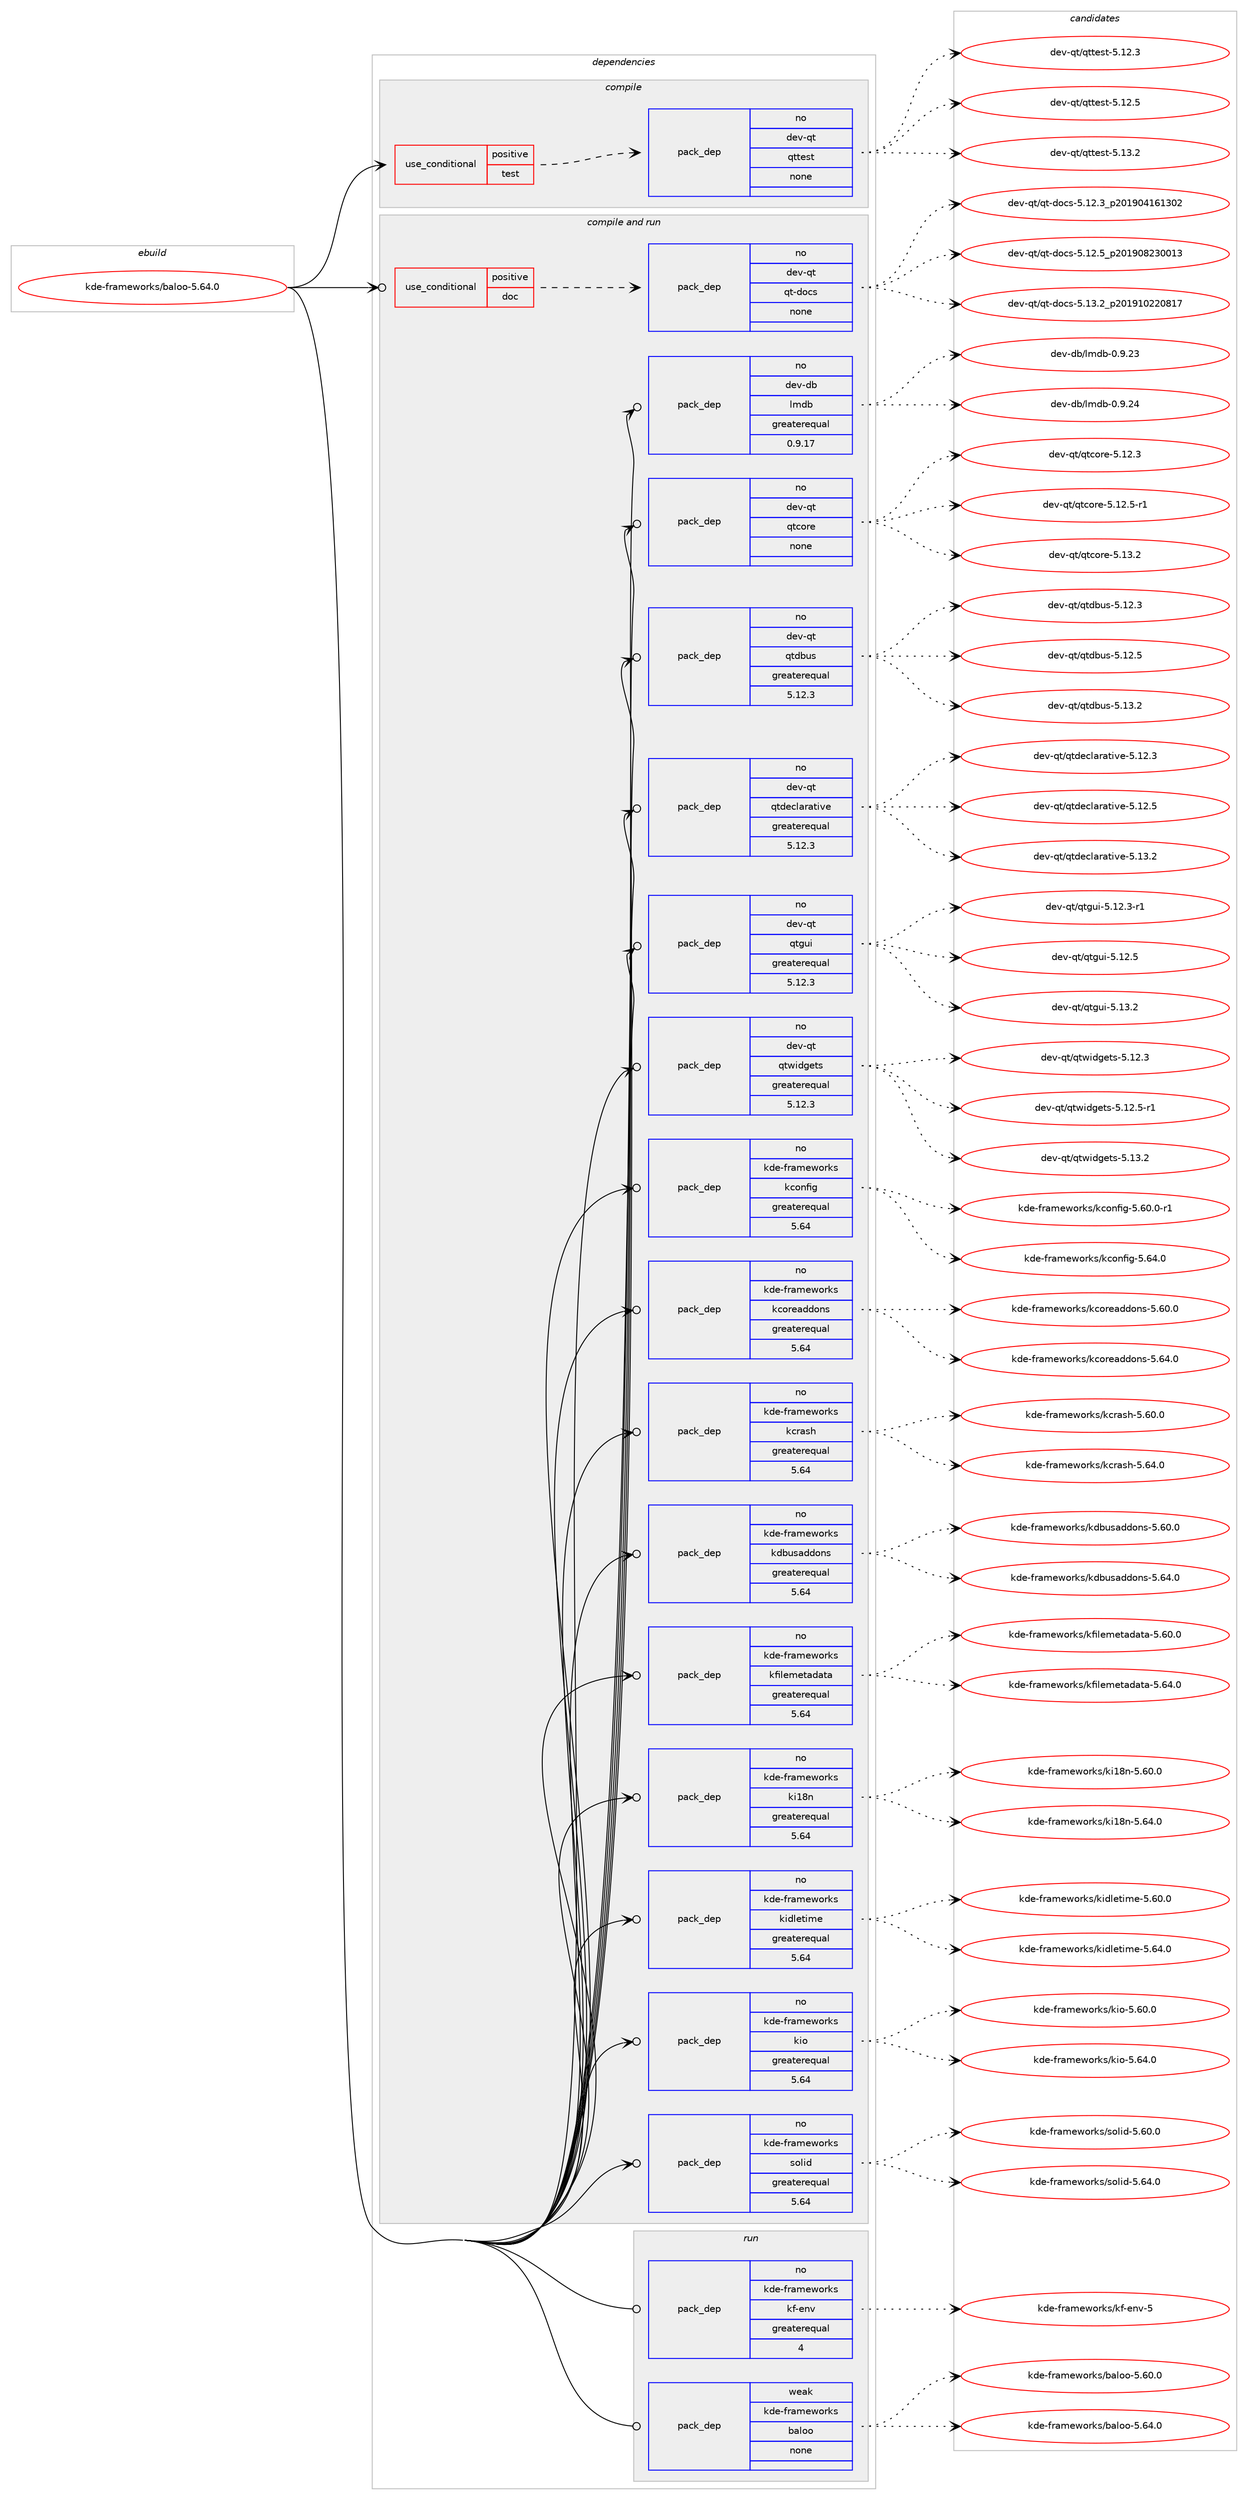 digraph prolog {

# *************
# Graph options
# *************

newrank=true;
concentrate=true;
compound=true;
graph [rankdir=LR,fontname=Helvetica,fontsize=10,ranksep=1.5];#, ranksep=2.5, nodesep=0.2];
edge  [arrowhead=vee];
node  [fontname=Helvetica,fontsize=10];

# **********
# The ebuild
# **********

subgraph cluster_leftcol {
color=gray;
rank=same;
label=<<i>ebuild</i>>;
id [label="kde-frameworks/baloo-5.64.0", color=red, width=4, href="../kde-frameworks/baloo-5.64.0.svg"];
}

# ****************
# The dependencies
# ****************

subgraph cluster_midcol {
color=gray;
label=<<i>dependencies</i>>;
subgraph cluster_compile {
fillcolor="#eeeeee";
style=filled;
label=<<i>compile</i>>;
subgraph cond187023 {
dependency763429 [label=<<TABLE BORDER="0" CELLBORDER="1" CELLSPACING="0" CELLPADDING="4"><TR><TD ROWSPAN="3" CELLPADDING="10">use_conditional</TD></TR><TR><TD>positive</TD></TR><TR><TD>test</TD></TR></TABLE>>, shape=none, color=red];
subgraph pack563290 {
dependency763430 [label=<<TABLE BORDER="0" CELLBORDER="1" CELLSPACING="0" CELLPADDING="4" WIDTH="220"><TR><TD ROWSPAN="6" CELLPADDING="30">pack_dep</TD></TR><TR><TD WIDTH="110">no</TD></TR><TR><TD>dev-qt</TD></TR><TR><TD>qttest</TD></TR><TR><TD>none</TD></TR><TR><TD></TD></TR></TABLE>>, shape=none, color=blue];
}
dependency763429:e -> dependency763430:w [weight=20,style="dashed",arrowhead="vee"];
}
id:e -> dependency763429:w [weight=20,style="solid",arrowhead="vee"];
}
subgraph cluster_compileandrun {
fillcolor="#eeeeee";
style=filled;
label=<<i>compile and run</i>>;
subgraph cond187024 {
dependency763431 [label=<<TABLE BORDER="0" CELLBORDER="1" CELLSPACING="0" CELLPADDING="4"><TR><TD ROWSPAN="3" CELLPADDING="10">use_conditional</TD></TR><TR><TD>positive</TD></TR><TR><TD>doc</TD></TR></TABLE>>, shape=none, color=red];
subgraph pack563291 {
dependency763432 [label=<<TABLE BORDER="0" CELLBORDER="1" CELLSPACING="0" CELLPADDING="4" WIDTH="220"><TR><TD ROWSPAN="6" CELLPADDING="30">pack_dep</TD></TR><TR><TD WIDTH="110">no</TD></TR><TR><TD>dev-qt</TD></TR><TR><TD>qt-docs</TD></TR><TR><TD>none</TD></TR><TR><TD></TD></TR></TABLE>>, shape=none, color=blue];
}
dependency763431:e -> dependency763432:w [weight=20,style="dashed",arrowhead="vee"];
}
id:e -> dependency763431:w [weight=20,style="solid",arrowhead="odotvee"];
subgraph pack563292 {
dependency763433 [label=<<TABLE BORDER="0" CELLBORDER="1" CELLSPACING="0" CELLPADDING="4" WIDTH="220"><TR><TD ROWSPAN="6" CELLPADDING="30">pack_dep</TD></TR><TR><TD WIDTH="110">no</TD></TR><TR><TD>dev-db</TD></TR><TR><TD>lmdb</TD></TR><TR><TD>greaterequal</TD></TR><TR><TD>0.9.17</TD></TR></TABLE>>, shape=none, color=blue];
}
id:e -> dependency763433:w [weight=20,style="solid",arrowhead="odotvee"];
subgraph pack563293 {
dependency763434 [label=<<TABLE BORDER="0" CELLBORDER="1" CELLSPACING="0" CELLPADDING="4" WIDTH="220"><TR><TD ROWSPAN="6" CELLPADDING="30">pack_dep</TD></TR><TR><TD WIDTH="110">no</TD></TR><TR><TD>dev-qt</TD></TR><TR><TD>qtcore</TD></TR><TR><TD>none</TD></TR><TR><TD></TD></TR></TABLE>>, shape=none, color=blue];
}
id:e -> dependency763434:w [weight=20,style="solid",arrowhead="odotvee"];
subgraph pack563294 {
dependency763435 [label=<<TABLE BORDER="0" CELLBORDER="1" CELLSPACING="0" CELLPADDING="4" WIDTH="220"><TR><TD ROWSPAN="6" CELLPADDING="30">pack_dep</TD></TR><TR><TD WIDTH="110">no</TD></TR><TR><TD>dev-qt</TD></TR><TR><TD>qtdbus</TD></TR><TR><TD>greaterequal</TD></TR><TR><TD>5.12.3</TD></TR></TABLE>>, shape=none, color=blue];
}
id:e -> dependency763435:w [weight=20,style="solid",arrowhead="odotvee"];
subgraph pack563295 {
dependency763436 [label=<<TABLE BORDER="0" CELLBORDER="1" CELLSPACING="0" CELLPADDING="4" WIDTH="220"><TR><TD ROWSPAN="6" CELLPADDING="30">pack_dep</TD></TR><TR><TD WIDTH="110">no</TD></TR><TR><TD>dev-qt</TD></TR><TR><TD>qtdeclarative</TD></TR><TR><TD>greaterequal</TD></TR><TR><TD>5.12.3</TD></TR></TABLE>>, shape=none, color=blue];
}
id:e -> dependency763436:w [weight=20,style="solid",arrowhead="odotvee"];
subgraph pack563296 {
dependency763437 [label=<<TABLE BORDER="0" CELLBORDER="1" CELLSPACING="0" CELLPADDING="4" WIDTH="220"><TR><TD ROWSPAN="6" CELLPADDING="30">pack_dep</TD></TR><TR><TD WIDTH="110">no</TD></TR><TR><TD>dev-qt</TD></TR><TR><TD>qtgui</TD></TR><TR><TD>greaterequal</TD></TR><TR><TD>5.12.3</TD></TR></TABLE>>, shape=none, color=blue];
}
id:e -> dependency763437:w [weight=20,style="solid",arrowhead="odotvee"];
subgraph pack563297 {
dependency763438 [label=<<TABLE BORDER="0" CELLBORDER="1" CELLSPACING="0" CELLPADDING="4" WIDTH="220"><TR><TD ROWSPAN="6" CELLPADDING="30">pack_dep</TD></TR><TR><TD WIDTH="110">no</TD></TR><TR><TD>dev-qt</TD></TR><TR><TD>qtwidgets</TD></TR><TR><TD>greaterequal</TD></TR><TR><TD>5.12.3</TD></TR></TABLE>>, shape=none, color=blue];
}
id:e -> dependency763438:w [weight=20,style="solid",arrowhead="odotvee"];
subgraph pack563298 {
dependency763439 [label=<<TABLE BORDER="0" CELLBORDER="1" CELLSPACING="0" CELLPADDING="4" WIDTH="220"><TR><TD ROWSPAN="6" CELLPADDING="30">pack_dep</TD></TR><TR><TD WIDTH="110">no</TD></TR><TR><TD>kde-frameworks</TD></TR><TR><TD>kconfig</TD></TR><TR><TD>greaterequal</TD></TR><TR><TD>5.64</TD></TR></TABLE>>, shape=none, color=blue];
}
id:e -> dependency763439:w [weight=20,style="solid",arrowhead="odotvee"];
subgraph pack563299 {
dependency763440 [label=<<TABLE BORDER="0" CELLBORDER="1" CELLSPACING="0" CELLPADDING="4" WIDTH="220"><TR><TD ROWSPAN="6" CELLPADDING="30">pack_dep</TD></TR><TR><TD WIDTH="110">no</TD></TR><TR><TD>kde-frameworks</TD></TR><TR><TD>kcoreaddons</TD></TR><TR><TD>greaterequal</TD></TR><TR><TD>5.64</TD></TR></TABLE>>, shape=none, color=blue];
}
id:e -> dependency763440:w [weight=20,style="solid",arrowhead="odotvee"];
subgraph pack563300 {
dependency763441 [label=<<TABLE BORDER="0" CELLBORDER="1" CELLSPACING="0" CELLPADDING="4" WIDTH="220"><TR><TD ROWSPAN="6" CELLPADDING="30">pack_dep</TD></TR><TR><TD WIDTH="110">no</TD></TR><TR><TD>kde-frameworks</TD></TR><TR><TD>kcrash</TD></TR><TR><TD>greaterequal</TD></TR><TR><TD>5.64</TD></TR></TABLE>>, shape=none, color=blue];
}
id:e -> dependency763441:w [weight=20,style="solid",arrowhead="odotvee"];
subgraph pack563301 {
dependency763442 [label=<<TABLE BORDER="0" CELLBORDER="1" CELLSPACING="0" CELLPADDING="4" WIDTH="220"><TR><TD ROWSPAN="6" CELLPADDING="30">pack_dep</TD></TR><TR><TD WIDTH="110">no</TD></TR><TR><TD>kde-frameworks</TD></TR><TR><TD>kdbusaddons</TD></TR><TR><TD>greaterequal</TD></TR><TR><TD>5.64</TD></TR></TABLE>>, shape=none, color=blue];
}
id:e -> dependency763442:w [weight=20,style="solid",arrowhead="odotvee"];
subgraph pack563302 {
dependency763443 [label=<<TABLE BORDER="0" CELLBORDER="1" CELLSPACING="0" CELLPADDING="4" WIDTH="220"><TR><TD ROWSPAN="6" CELLPADDING="30">pack_dep</TD></TR><TR><TD WIDTH="110">no</TD></TR><TR><TD>kde-frameworks</TD></TR><TR><TD>kfilemetadata</TD></TR><TR><TD>greaterequal</TD></TR><TR><TD>5.64</TD></TR></TABLE>>, shape=none, color=blue];
}
id:e -> dependency763443:w [weight=20,style="solid",arrowhead="odotvee"];
subgraph pack563303 {
dependency763444 [label=<<TABLE BORDER="0" CELLBORDER="1" CELLSPACING="0" CELLPADDING="4" WIDTH="220"><TR><TD ROWSPAN="6" CELLPADDING="30">pack_dep</TD></TR><TR><TD WIDTH="110">no</TD></TR><TR><TD>kde-frameworks</TD></TR><TR><TD>ki18n</TD></TR><TR><TD>greaterequal</TD></TR><TR><TD>5.64</TD></TR></TABLE>>, shape=none, color=blue];
}
id:e -> dependency763444:w [weight=20,style="solid",arrowhead="odotvee"];
subgraph pack563304 {
dependency763445 [label=<<TABLE BORDER="0" CELLBORDER="1" CELLSPACING="0" CELLPADDING="4" WIDTH="220"><TR><TD ROWSPAN="6" CELLPADDING="30">pack_dep</TD></TR><TR><TD WIDTH="110">no</TD></TR><TR><TD>kde-frameworks</TD></TR><TR><TD>kidletime</TD></TR><TR><TD>greaterequal</TD></TR><TR><TD>5.64</TD></TR></TABLE>>, shape=none, color=blue];
}
id:e -> dependency763445:w [weight=20,style="solid",arrowhead="odotvee"];
subgraph pack563305 {
dependency763446 [label=<<TABLE BORDER="0" CELLBORDER="1" CELLSPACING="0" CELLPADDING="4" WIDTH="220"><TR><TD ROWSPAN="6" CELLPADDING="30">pack_dep</TD></TR><TR><TD WIDTH="110">no</TD></TR><TR><TD>kde-frameworks</TD></TR><TR><TD>kio</TD></TR><TR><TD>greaterequal</TD></TR><TR><TD>5.64</TD></TR></TABLE>>, shape=none, color=blue];
}
id:e -> dependency763446:w [weight=20,style="solid",arrowhead="odotvee"];
subgraph pack563306 {
dependency763447 [label=<<TABLE BORDER="0" CELLBORDER="1" CELLSPACING="0" CELLPADDING="4" WIDTH="220"><TR><TD ROWSPAN="6" CELLPADDING="30">pack_dep</TD></TR><TR><TD WIDTH="110">no</TD></TR><TR><TD>kde-frameworks</TD></TR><TR><TD>solid</TD></TR><TR><TD>greaterequal</TD></TR><TR><TD>5.64</TD></TR></TABLE>>, shape=none, color=blue];
}
id:e -> dependency763447:w [weight=20,style="solid",arrowhead="odotvee"];
}
subgraph cluster_run {
fillcolor="#eeeeee";
style=filled;
label=<<i>run</i>>;
subgraph pack563307 {
dependency763448 [label=<<TABLE BORDER="0" CELLBORDER="1" CELLSPACING="0" CELLPADDING="4" WIDTH="220"><TR><TD ROWSPAN="6" CELLPADDING="30">pack_dep</TD></TR><TR><TD WIDTH="110">no</TD></TR><TR><TD>kde-frameworks</TD></TR><TR><TD>kf-env</TD></TR><TR><TD>greaterequal</TD></TR><TR><TD>4</TD></TR></TABLE>>, shape=none, color=blue];
}
id:e -> dependency763448:w [weight=20,style="solid",arrowhead="odot"];
subgraph pack563308 {
dependency763449 [label=<<TABLE BORDER="0" CELLBORDER="1" CELLSPACING="0" CELLPADDING="4" WIDTH="220"><TR><TD ROWSPAN="6" CELLPADDING="30">pack_dep</TD></TR><TR><TD WIDTH="110">weak</TD></TR><TR><TD>kde-frameworks</TD></TR><TR><TD>baloo</TD></TR><TR><TD>none</TD></TR><TR><TD></TD></TR></TABLE>>, shape=none, color=blue];
}
id:e -> dependency763449:w [weight=20,style="solid",arrowhead="odot"];
}
}

# **************
# The candidates
# **************

subgraph cluster_choices {
rank=same;
color=gray;
label=<<i>candidates</i>>;

subgraph choice563290 {
color=black;
nodesep=1;
choice100101118451131164711311611610111511645534649504651 [label="dev-qt/qttest-5.12.3", color=red, width=4,href="../dev-qt/qttest-5.12.3.svg"];
choice100101118451131164711311611610111511645534649504653 [label="dev-qt/qttest-5.12.5", color=red, width=4,href="../dev-qt/qttest-5.12.5.svg"];
choice100101118451131164711311611610111511645534649514650 [label="dev-qt/qttest-5.13.2", color=red, width=4,href="../dev-qt/qttest-5.13.2.svg"];
dependency763430:e -> choice100101118451131164711311611610111511645534649504651:w [style=dotted,weight="100"];
dependency763430:e -> choice100101118451131164711311611610111511645534649504653:w [style=dotted,weight="100"];
dependency763430:e -> choice100101118451131164711311611610111511645534649514650:w [style=dotted,weight="100"];
}
subgraph choice563291 {
color=black;
nodesep=1;
choice100101118451131164711311645100111991154553464950465195112504849574852495449514850 [label="dev-qt/qt-docs-5.12.3_p201904161302", color=red, width=4,href="../dev-qt/qt-docs-5.12.3_p201904161302.svg"];
choice100101118451131164711311645100111991154553464950465395112504849574856505148484951 [label="dev-qt/qt-docs-5.12.5_p201908230013", color=red, width=4,href="../dev-qt/qt-docs-5.12.5_p201908230013.svg"];
choice100101118451131164711311645100111991154553464951465095112504849574948505048564955 [label="dev-qt/qt-docs-5.13.2_p201910220817", color=red, width=4,href="../dev-qt/qt-docs-5.13.2_p201910220817.svg"];
dependency763432:e -> choice100101118451131164711311645100111991154553464950465195112504849574852495449514850:w [style=dotted,weight="100"];
dependency763432:e -> choice100101118451131164711311645100111991154553464950465395112504849574856505148484951:w [style=dotted,weight="100"];
dependency763432:e -> choice100101118451131164711311645100111991154553464951465095112504849574948505048564955:w [style=dotted,weight="100"];
}
subgraph choice563292 {
color=black;
nodesep=1;
choice1001011184510098471081091009845484657465051 [label="dev-db/lmdb-0.9.23", color=red, width=4,href="../dev-db/lmdb-0.9.23.svg"];
choice1001011184510098471081091009845484657465052 [label="dev-db/lmdb-0.9.24", color=red, width=4,href="../dev-db/lmdb-0.9.24.svg"];
dependency763433:e -> choice1001011184510098471081091009845484657465051:w [style=dotted,weight="100"];
dependency763433:e -> choice1001011184510098471081091009845484657465052:w [style=dotted,weight="100"];
}
subgraph choice563293 {
color=black;
nodesep=1;
choice10010111845113116471131169911111410145534649504651 [label="dev-qt/qtcore-5.12.3", color=red, width=4,href="../dev-qt/qtcore-5.12.3.svg"];
choice100101118451131164711311699111114101455346495046534511449 [label="dev-qt/qtcore-5.12.5-r1", color=red, width=4,href="../dev-qt/qtcore-5.12.5-r1.svg"];
choice10010111845113116471131169911111410145534649514650 [label="dev-qt/qtcore-5.13.2", color=red, width=4,href="../dev-qt/qtcore-5.13.2.svg"];
dependency763434:e -> choice10010111845113116471131169911111410145534649504651:w [style=dotted,weight="100"];
dependency763434:e -> choice100101118451131164711311699111114101455346495046534511449:w [style=dotted,weight="100"];
dependency763434:e -> choice10010111845113116471131169911111410145534649514650:w [style=dotted,weight="100"];
}
subgraph choice563294 {
color=black;
nodesep=1;
choice10010111845113116471131161009811711545534649504651 [label="dev-qt/qtdbus-5.12.3", color=red, width=4,href="../dev-qt/qtdbus-5.12.3.svg"];
choice10010111845113116471131161009811711545534649504653 [label="dev-qt/qtdbus-5.12.5", color=red, width=4,href="../dev-qt/qtdbus-5.12.5.svg"];
choice10010111845113116471131161009811711545534649514650 [label="dev-qt/qtdbus-5.13.2", color=red, width=4,href="../dev-qt/qtdbus-5.13.2.svg"];
dependency763435:e -> choice10010111845113116471131161009811711545534649504651:w [style=dotted,weight="100"];
dependency763435:e -> choice10010111845113116471131161009811711545534649504653:w [style=dotted,weight="100"];
dependency763435:e -> choice10010111845113116471131161009811711545534649514650:w [style=dotted,weight="100"];
}
subgraph choice563295 {
color=black;
nodesep=1;
choice100101118451131164711311610010199108971149711610511810145534649504651 [label="dev-qt/qtdeclarative-5.12.3", color=red, width=4,href="../dev-qt/qtdeclarative-5.12.3.svg"];
choice100101118451131164711311610010199108971149711610511810145534649504653 [label="dev-qt/qtdeclarative-5.12.5", color=red, width=4,href="../dev-qt/qtdeclarative-5.12.5.svg"];
choice100101118451131164711311610010199108971149711610511810145534649514650 [label="dev-qt/qtdeclarative-5.13.2", color=red, width=4,href="../dev-qt/qtdeclarative-5.13.2.svg"];
dependency763436:e -> choice100101118451131164711311610010199108971149711610511810145534649504651:w [style=dotted,weight="100"];
dependency763436:e -> choice100101118451131164711311610010199108971149711610511810145534649504653:w [style=dotted,weight="100"];
dependency763436:e -> choice100101118451131164711311610010199108971149711610511810145534649514650:w [style=dotted,weight="100"];
}
subgraph choice563296 {
color=black;
nodesep=1;
choice1001011184511311647113116103117105455346495046514511449 [label="dev-qt/qtgui-5.12.3-r1", color=red, width=4,href="../dev-qt/qtgui-5.12.3-r1.svg"];
choice100101118451131164711311610311710545534649504653 [label="dev-qt/qtgui-5.12.5", color=red, width=4,href="../dev-qt/qtgui-5.12.5.svg"];
choice100101118451131164711311610311710545534649514650 [label="dev-qt/qtgui-5.13.2", color=red, width=4,href="../dev-qt/qtgui-5.13.2.svg"];
dependency763437:e -> choice1001011184511311647113116103117105455346495046514511449:w [style=dotted,weight="100"];
dependency763437:e -> choice100101118451131164711311610311710545534649504653:w [style=dotted,weight="100"];
dependency763437:e -> choice100101118451131164711311610311710545534649514650:w [style=dotted,weight="100"];
}
subgraph choice563297 {
color=black;
nodesep=1;
choice100101118451131164711311611910510010310111611545534649504651 [label="dev-qt/qtwidgets-5.12.3", color=red, width=4,href="../dev-qt/qtwidgets-5.12.3.svg"];
choice1001011184511311647113116119105100103101116115455346495046534511449 [label="dev-qt/qtwidgets-5.12.5-r1", color=red, width=4,href="../dev-qt/qtwidgets-5.12.5-r1.svg"];
choice100101118451131164711311611910510010310111611545534649514650 [label="dev-qt/qtwidgets-5.13.2", color=red, width=4,href="../dev-qt/qtwidgets-5.13.2.svg"];
dependency763438:e -> choice100101118451131164711311611910510010310111611545534649504651:w [style=dotted,weight="100"];
dependency763438:e -> choice1001011184511311647113116119105100103101116115455346495046534511449:w [style=dotted,weight="100"];
dependency763438:e -> choice100101118451131164711311611910510010310111611545534649514650:w [style=dotted,weight="100"];
}
subgraph choice563298 {
color=black;
nodesep=1;
choice10710010145102114971091011191111141071154710799111110102105103455346544846484511449 [label="kde-frameworks/kconfig-5.60.0-r1", color=red, width=4,href="../kde-frameworks/kconfig-5.60.0-r1.svg"];
choice1071001014510211497109101119111114107115471079911111010210510345534654524648 [label="kde-frameworks/kconfig-5.64.0", color=red, width=4,href="../kde-frameworks/kconfig-5.64.0.svg"];
dependency763439:e -> choice10710010145102114971091011191111141071154710799111110102105103455346544846484511449:w [style=dotted,weight="100"];
dependency763439:e -> choice1071001014510211497109101119111114107115471079911111010210510345534654524648:w [style=dotted,weight="100"];
}
subgraph choice563299 {
color=black;
nodesep=1;
choice107100101451021149710910111911111410711547107991111141019710010011111011545534654484648 [label="kde-frameworks/kcoreaddons-5.60.0", color=red, width=4,href="../kde-frameworks/kcoreaddons-5.60.0.svg"];
choice107100101451021149710910111911111410711547107991111141019710010011111011545534654524648 [label="kde-frameworks/kcoreaddons-5.64.0", color=red, width=4,href="../kde-frameworks/kcoreaddons-5.64.0.svg"];
dependency763440:e -> choice107100101451021149710910111911111410711547107991111141019710010011111011545534654484648:w [style=dotted,weight="100"];
dependency763440:e -> choice107100101451021149710910111911111410711547107991111141019710010011111011545534654524648:w [style=dotted,weight="100"];
}
subgraph choice563300 {
color=black;
nodesep=1;
choice107100101451021149710910111911111410711547107991149711510445534654484648 [label="kde-frameworks/kcrash-5.60.0", color=red, width=4,href="../kde-frameworks/kcrash-5.60.0.svg"];
choice107100101451021149710910111911111410711547107991149711510445534654524648 [label="kde-frameworks/kcrash-5.64.0", color=red, width=4,href="../kde-frameworks/kcrash-5.64.0.svg"];
dependency763441:e -> choice107100101451021149710910111911111410711547107991149711510445534654484648:w [style=dotted,weight="100"];
dependency763441:e -> choice107100101451021149710910111911111410711547107991149711510445534654524648:w [style=dotted,weight="100"];
}
subgraph choice563301 {
color=black;
nodesep=1;
choice107100101451021149710910111911111410711547107100981171159710010011111011545534654484648 [label="kde-frameworks/kdbusaddons-5.60.0", color=red, width=4,href="../kde-frameworks/kdbusaddons-5.60.0.svg"];
choice107100101451021149710910111911111410711547107100981171159710010011111011545534654524648 [label="kde-frameworks/kdbusaddons-5.64.0", color=red, width=4,href="../kde-frameworks/kdbusaddons-5.64.0.svg"];
dependency763442:e -> choice107100101451021149710910111911111410711547107100981171159710010011111011545534654484648:w [style=dotted,weight="100"];
dependency763442:e -> choice107100101451021149710910111911111410711547107100981171159710010011111011545534654524648:w [style=dotted,weight="100"];
}
subgraph choice563302 {
color=black;
nodesep=1;
choice10710010145102114971091011191111141071154710710210510810110910111697100971169745534654484648 [label="kde-frameworks/kfilemetadata-5.60.0", color=red, width=4,href="../kde-frameworks/kfilemetadata-5.60.0.svg"];
choice10710010145102114971091011191111141071154710710210510810110910111697100971169745534654524648 [label="kde-frameworks/kfilemetadata-5.64.0", color=red, width=4,href="../kde-frameworks/kfilemetadata-5.64.0.svg"];
dependency763443:e -> choice10710010145102114971091011191111141071154710710210510810110910111697100971169745534654484648:w [style=dotted,weight="100"];
dependency763443:e -> choice10710010145102114971091011191111141071154710710210510810110910111697100971169745534654524648:w [style=dotted,weight="100"];
}
subgraph choice563303 {
color=black;
nodesep=1;
choice107100101451021149710910111911111410711547107105495611045534654484648 [label="kde-frameworks/ki18n-5.60.0", color=red, width=4,href="../kde-frameworks/ki18n-5.60.0.svg"];
choice107100101451021149710910111911111410711547107105495611045534654524648 [label="kde-frameworks/ki18n-5.64.0", color=red, width=4,href="../kde-frameworks/ki18n-5.64.0.svg"];
dependency763444:e -> choice107100101451021149710910111911111410711547107105495611045534654484648:w [style=dotted,weight="100"];
dependency763444:e -> choice107100101451021149710910111911111410711547107105495611045534654524648:w [style=dotted,weight="100"];
}
subgraph choice563304 {
color=black;
nodesep=1;
choice10710010145102114971091011191111141071154710710510010810111610510910145534654484648 [label="kde-frameworks/kidletime-5.60.0", color=red, width=4,href="../kde-frameworks/kidletime-5.60.0.svg"];
choice10710010145102114971091011191111141071154710710510010810111610510910145534654524648 [label="kde-frameworks/kidletime-5.64.0", color=red, width=4,href="../kde-frameworks/kidletime-5.64.0.svg"];
dependency763445:e -> choice10710010145102114971091011191111141071154710710510010810111610510910145534654484648:w [style=dotted,weight="100"];
dependency763445:e -> choice10710010145102114971091011191111141071154710710510010810111610510910145534654524648:w [style=dotted,weight="100"];
}
subgraph choice563305 {
color=black;
nodesep=1;
choice10710010145102114971091011191111141071154710710511145534654484648 [label="kde-frameworks/kio-5.60.0", color=red, width=4,href="../kde-frameworks/kio-5.60.0.svg"];
choice10710010145102114971091011191111141071154710710511145534654524648 [label="kde-frameworks/kio-5.64.0", color=red, width=4,href="../kde-frameworks/kio-5.64.0.svg"];
dependency763446:e -> choice10710010145102114971091011191111141071154710710511145534654484648:w [style=dotted,weight="100"];
dependency763446:e -> choice10710010145102114971091011191111141071154710710511145534654524648:w [style=dotted,weight="100"];
}
subgraph choice563306 {
color=black;
nodesep=1;
choice10710010145102114971091011191111141071154711511110810510045534654484648 [label="kde-frameworks/solid-5.60.0", color=red, width=4,href="../kde-frameworks/solid-5.60.0.svg"];
choice10710010145102114971091011191111141071154711511110810510045534654524648 [label="kde-frameworks/solid-5.64.0", color=red, width=4,href="../kde-frameworks/solid-5.64.0.svg"];
dependency763447:e -> choice10710010145102114971091011191111141071154711511110810510045534654484648:w [style=dotted,weight="100"];
dependency763447:e -> choice10710010145102114971091011191111141071154711511110810510045534654524648:w [style=dotted,weight="100"];
}
subgraph choice563307 {
color=black;
nodesep=1;
choice107100101451021149710910111911111410711547107102451011101184553 [label="kde-frameworks/kf-env-5", color=red, width=4,href="../kde-frameworks/kf-env-5.svg"];
dependency763448:e -> choice107100101451021149710910111911111410711547107102451011101184553:w [style=dotted,weight="100"];
}
subgraph choice563308 {
color=black;
nodesep=1;
choice107100101451021149710910111911111410711547989710811111145534654484648 [label="kde-frameworks/baloo-5.60.0", color=red, width=4,href="../kde-frameworks/baloo-5.60.0.svg"];
choice107100101451021149710910111911111410711547989710811111145534654524648 [label="kde-frameworks/baloo-5.64.0", color=red, width=4,href="../kde-frameworks/baloo-5.64.0.svg"];
dependency763449:e -> choice107100101451021149710910111911111410711547989710811111145534654484648:w [style=dotted,weight="100"];
dependency763449:e -> choice107100101451021149710910111911111410711547989710811111145534654524648:w [style=dotted,weight="100"];
}
}

}
